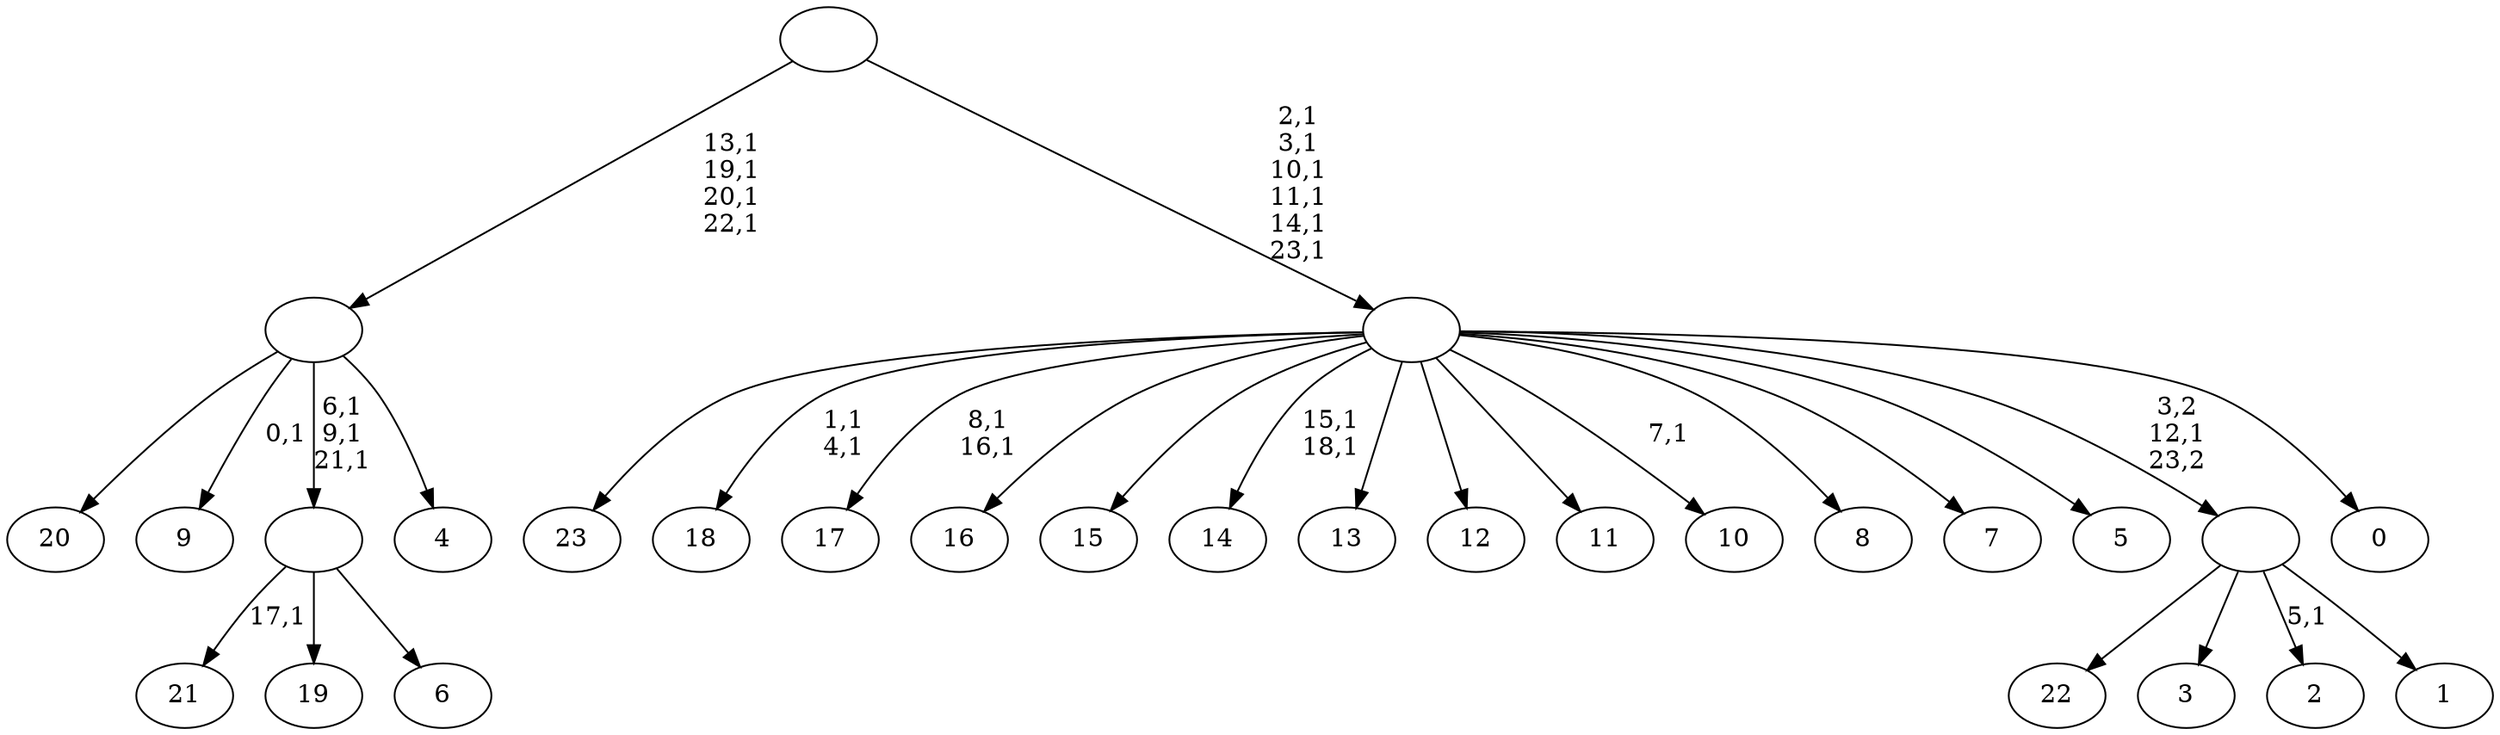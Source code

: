 digraph T {
	48 [label="23"]
	47 [label="22"]
	46 [label="21"]
	44 [label="20"]
	43 [label="19"]
	42 [label="18"]
	39 [label="17"]
	36 [label="16"]
	35 [label="15"]
	34 [label="14"]
	31 [label="13"]
	30 [label="12"]
	29 [label="11"]
	28 [label="10"]
	26 [label="9"]
	24 [label="8"]
	23 [label="7"]
	22 [label="6"]
	21 [label=""]
	18 [label="5"]
	17 [label="4"]
	16 [label=""]
	12 [label="3"]
	11 [label="2"]
	9 [label="1"]
	8 [label=""]
	7 [label="0"]
	6 [label=""]
	0 [label=""]
	21 -> 46 [label="17,1"]
	21 -> 43 [label=""]
	21 -> 22 [label=""]
	16 -> 21 [label="6,1\n9,1\n21,1"]
	16 -> 26 [label="0,1"]
	16 -> 44 [label=""]
	16 -> 17 [label=""]
	8 -> 11 [label="5,1"]
	8 -> 47 [label=""]
	8 -> 12 [label=""]
	8 -> 9 [label=""]
	6 -> 28 [label="7,1"]
	6 -> 34 [label="15,1\n18,1"]
	6 -> 39 [label="8,1\n16,1"]
	6 -> 42 [label="1,1\n4,1"]
	6 -> 48 [label=""]
	6 -> 36 [label=""]
	6 -> 35 [label=""]
	6 -> 31 [label=""]
	6 -> 30 [label=""]
	6 -> 29 [label=""]
	6 -> 24 [label=""]
	6 -> 23 [label=""]
	6 -> 18 [label=""]
	6 -> 8 [label="3,2\n12,1\n23,2"]
	6 -> 7 [label=""]
	0 -> 6 [label="2,1\n3,1\n10,1\n11,1\n14,1\n23,1"]
	0 -> 16 [label="13,1\n19,1\n20,1\n22,1"]
}
